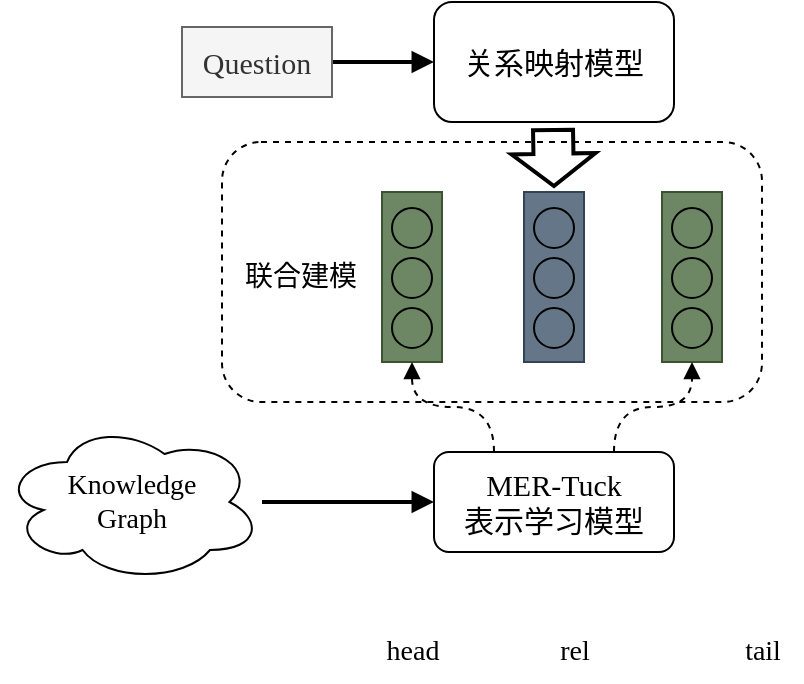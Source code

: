 <mxfile version="20.5.1" type="github">
  <diagram id="IfTFJkg9AgPDvEeqJ4sV" name="第 1 页">
    <mxGraphModel dx="1094" dy="744" grid="1" gridSize="10" guides="1" tooltips="1" connect="1" arrows="1" fold="1" page="1" pageScale="1" pageWidth="827" pageHeight="1169" math="0" shadow="0">
      <root>
        <mxCell id="0" />
        <mxCell id="1" parent="0" />
        <mxCell id="3BbyAPpDiJHyQR64XtiH-46" value="" style="rounded=1;whiteSpace=wrap;html=1;strokeColor=#000000;fontFamily=Times New Roman;fontSize=14;dashed=1;" vertex="1" parent="1">
          <mxGeometry x="220" y="230" width="270" height="130" as="geometry" />
        </mxCell>
        <mxCell id="3BbyAPpDiJHyQR64XtiH-26" value="" style="group;fillColor=#6d8764;strokeColor=#3A5431;fontColor=#ffffff;fontFamily=Times New Roman;" vertex="1" connectable="0" parent="1">
          <mxGeometry x="300" y="255" width="30" height="85" as="geometry" />
        </mxCell>
        <mxCell id="3BbyAPpDiJHyQR64XtiH-2" value="" style="rounded=0;whiteSpace=wrap;html=1;fillColor=#6d8764;strokeColor=#3A5431;fontColor=#ffffff;fontFamily=Times New Roman;" vertex="1" parent="3BbyAPpDiJHyQR64XtiH-26">
          <mxGeometry width="30" height="85" as="geometry" />
        </mxCell>
        <mxCell id="3BbyAPpDiJHyQR64XtiH-5" value="" style="ellipse;whiteSpace=wrap;html=1;aspect=fixed;fillColor=#6d8764;fontColor=#ffffff;strokeColor=#000000;fontFamily=Times New Roman;" vertex="1" parent="3BbyAPpDiJHyQR64XtiH-26">
          <mxGeometry x="5" y="8" width="20" height="20" as="geometry" />
        </mxCell>
        <mxCell id="3BbyAPpDiJHyQR64XtiH-6" value="" style="ellipse;whiteSpace=wrap;html=1;aspect=fixed;fillColor=#6d8764;fontColor=#ffffff;strokeColor=#000000;fontFamily=Times New Roman;" vertex="1" parent="3BbyAPpDiJHyQR64XtiH-26">
          <mxGeometry x="5" y="33" width="20" height="20" as="geometry" />
        </mxCell>
        <mxCell id="3BbyAPpDiJHyQR64XtiH-7" value="" style="ellipse;whiteSpace=wrap;html=1;aspect=fixed;fillColor=#6d8764;fontColor=#ffffff;strokeColor=#000000;fontFamily=Times New Roman;" vertex="1" parent="3BbyAPpDiJHyQR64XtiH-26">
          <mxGeometry x="5" y="58" width="20" height="20" as="geometry" />
        </mxCell>
        <mxCell id="3BbyAPpDiJHyQR64XtiH-27" value="" style="group;fillColor=#647687;strokeColor=#314354;fontFamily=Times New Roman;" vertex="1" connectable="0" parent="1">
          <mxGeometry x="371" y="255" width="30" height="85" as="geometry" />
        </mxCell>
        <mxCell id="3BbyAPpDiJHyQR64XtiH-22" value="" style="rounded=0;whiteSpace=wrap;html=1;fillColor=#647687;strokeColor=#314354;fontFamily=Times New Roman;" vertex="1" parent="3BbyAPpDiJHyQR64XtiH-27">
          <mxGeometry width="30" height="85" as="geometry" />
        </mxCell>
        <mxCell id="3BbyAPpDiJHyQR64XtiH-23" value="" style="ellipse;whiteSpace=wrap;html=1;aspect=fixed;fillColor=#647687;strokeColor=#000000;fontFamily=Times New Roman;" vertex="1" parent="3BbyAPpDiJHyQR64XtiH-27">
          <mxGeometry x="5" y="8" width="20" height="20" as="geometry" />
        </mxCell>
        <mxCell id="3BbyAPpDiJHyQR64XtiH-24" value="" style="ellipse;whiteSpace=wrap;html=1;aspect=fixed;fillColor=#647687;strokeColor=#000000;fontFamily=Times New Roman;" vertex="1" parent="3BbyAPpDiJHyQR64XtiH-27">
          <mxGeometry x="5" y="33" width="20" height="20" as="geometry" />
        </mxCell>
        <mxCell id="3BbyAPpDiJHyQR64XtiH-25" value="" style="ellipse;whiteSpace=wrap;html=1;aspect=fixed;fillColor=#647687;strokeColor=#000000;fontFamily=Times New Roman;" vertex="1" parent="3BbyAPpDiJHyQR64XtiH-27">
          <mxGeometry x="5" y="58" width="20" height="20" as="geometry" />
        </mxCell>
        <mxCell id="3BbyAPpDiJHyQR64XtiH-28" value="" style="group;fillColor=#6d8764;strokeColor=#3A5431;fontFamily=Times New Roman;" vertex="1" connectable="0" parent="1">
          <mxGeometry x="440" y="255" width="30" height="85" as="geometry" />
        </mxCell>
        <mxCell id="3BbyAPpDiJHyQR64XtiH-29" value="" style="rounded=0;whiteSpace=wrap;html=1;fillColor=#6d8764;strokeColor=#3A5431;fontFamily=Times New Roman;" vertex="1" parent="3BbyAPpDiJHyQR64XtiH-28">
          <mxGeometry width="30" height="85" as="geometry" />
        </mxCell>
        <mxCell id="3BbyAPpDiJHyQR64XtiH-30" value="" style="ellipse;whiteSpace=wrap;html=1;aspect=fixed;fillColor=#6d8764;strokeColor=#000000;fontFamily=Times New Roman;" vertex="1" parent="3BbyAPpDiJHyQR64XtiH-28">
          <mxGeometry x="5" y="8" width="20" height="20" as="geometry" />
        </mxCell>
        <mxCell id="3BbyAPpDiJHyQR64XtiH-31" value="" style="ellipse;whiteSpace=wrap;html=1;aspect=fixed;fillColor=#6d8764;strokeColor=#000000;fontFamily=Times New Roman;" vertex="1" parent="3BbyAPpDiJHyQR64XtiH-28">
          <mxGeometry x="5" y="33" width="20" height="20" as="geometry" />
        </mxCell>
        <mxCell id="3BbyAPpDiJHyQR64XtiH-32" value="" style="ellipse;whiteSpace=wrap;html=1;aspect=fixed;fillColor=#6d8764;strokeColor=#000000;fontFamily=Times New Roman;" vertex="1" parent="3BbyAPpDiJHyQR64XtiH-28">
          <mxGeometry x="5" y="58" width="20" height="20" as="geometry" />
        </mxCell>
        <mxCell id="3BbyAPpDiJHyQR64XtiH-37" value="" style="edgeStyle=orthogonalEdgeStyle;rounded=0;orthogonalLoop=1;jettySize=auto;html=1;fontFamily=Times New Roman;endArrow=block;endFill=1;strokeWidth=2;" edge="1" parent="1" source="3BbyAPpDiJHyQR64XtiH-35" target="3BbyAPpDiJHyQR64XtiH-36">
          <mxGeometry relative="1" as="geometry" />
        </mxCell>
        <mxCell id="3BbyAPpDiJHyQR64XtiH-35" value="Knowledge &lt;br&gt;Graph" style="ellipse;shape=cloud;whiteSpace=wrap;html=1;strokeColor=#000000;fontFamily=Times New Roman;fontSize=14;" vertex="1" parent="1">
          <mxGeometry x="110" y="370" width="130" height="80" as="geometry" />
        </mxCell>
        <mxCell id="3BbyAPpDiJHyQR64XtiH-50" style="edgeStyle=orthogonalEdgeStyle;rounded=0;orthogonalLoop=1;jettySize=auto;html=1;exitX=0.25;exitY=0;exitDx=0;exitDy=0;entryX=0.5;entryY=1;entryDx=0;entryDy=0;strokeWidth=1;fontFamily=Times New Roman;fontSize=14;endArrow=block;endFill=1;curved=1;dashed=1;" edge="1" parent="1" source="3BbyAPpDiJHyQR64XtiH-36" target="3BbyAPpDiJHyQR64XtiH-2">
          <mxGeometry relative="1" as="geometry" />
        </mxCell>
        <mxCell id="3BbyAPpDiJHyQR64XtiH-51" style="edgeStyle=orthogonalEdgeStyle;rounded=0;orthogonalLoop=1;jettySize=auto;html=1;exitX=0.75;exitY=0;exitDx=0;exitDy=0;entryX=0.5;entryY=1;entryDx=0;entryDy=0;strokeWidth=1;fontFamily=Times New Roman;fontSize=14;endArrow=block;endFill=1;curved=1;dashed=1;" edge="1" parent="1" source="3BbyAPpDiJHyQR64XtiH-36" target="3BbyAPpDiJHyQR64XtiH-29">
          <mxGeometry relative="1" as="geometry" />
        </mxCell>
        <mxCell id="3BbyAPpDiJHyQR64XtiH-36" value="MER-Tuck&lt;br&gt;表示学习模型" style="rounded=1;whiteSpace=wrap;html=1;strokeColor=#000000;fontFamily=Times New Roman;fontSize=15;" vertex="1" parent="1">
          <mxGeometry x="326" y="385" width="120" height="50" as="geometry" />
        </mxCell>
        <mxCell id="3BbyAPpDiJHyQR64XtiH-38" value="&lt;font style=&quot;font-size: 15px;&quot;&gt;关系映射模型&lt;/font&gt;" style="rounded=1;whiteSpace=wrap;html=1;strokeColor=#000000;fontFamily=Times New Roman;" vertex="1" parent="1">
          <mxGeometry x="326" y="160" width="120" height="60" as="geometry" />
        </mxCell>
        <mxCell id="3BbyAPpDiJHyQR64XtiH-40" value="" style="edgeStyle=orthogonalEdgeStyle;rounded=0;orthogonalLoop=1;jettySize=auto;html=1;fontFamily=Times New Roman;endArrow=block;endFill=1;strokeWidth=2;" edge="1" parent="1" source="3BbyAPpDiJHyQR64XtiH-39" target="3BbyAPpDiJHyQR64XtiH-38">
          <mxGeometry relative="1" as="geometry" />
        </mxCell>
        <mxCell id="3BbyAPpDiJHyQR64XtiH-39" value="&lt;font style=&quot;font-size: 15px;&quot;&gt;Question&lt;/font&gt;" style="rounded=0;whiteSpace=wrap;html=1;strokeColor=#666666;fillColor=#f5f5f5;fontColor=#333333;fontFamily=Times New Roman;" vertex="1" parent="1">
          <mxGeometry x="200" y="172.5" width="75" height="35" as="geometry" />
        </mxCell>
        <mxCell id="3BbyAPpDiJHyQR64XtiH-47" value="联合建模" style="text;html=1;align=center;verticalAlign=middle;resizable=0;points=[];autosize=1;strokeColor=none;fillColor=none;fontSize=14;fontFamily=Times New Roman;" vertex="1" parent="1">
          <mxGeometry x="219" y="282.5" width="80" height="30" as="geometry" />
        </mxCell>
        <mxCell id="3BbyAPpDiJHyQR64XtiH-54" value="" style="shape=flexArrow;endArrow=classic;html=1;rounded=0;strokeWidth=2;fontFamily=Times New Roman;fontSize=14;curved=1;width=19;endSize=4.72;" edge="1" parent="1">
          <mxGeometry width="50" height="50" relative="1" as="geometry">
            <mxPoint x="385.5" y="223" as="sourcePoint" />
            <mxPoint x="386" y="253" as="targetPoint" />
          </mxGeometry>
        </mxCell>
        <mxCell id="3BbyAPpDiJHyQR64XtiH-55" value="head" style="text;html=1;align=center;verticalAlign=middle;resizable=0;points=[];autosize=1;strokeColor=none;fillColor=none;fontSize=14;fontFamily=Times New Roman;" vertex="1" parent="1">
          <mxGeometry x="290" y="470" width="50" height="30" as="geometry" />
        </mxCell>
        <mxCell id="3BbyAPpDiJHyQR64XtiH-56" value="rel" style="text;html=1;align=center;verticalAlign=middle;resizable=0;points=[];autosize=1;strokeColor=none;fillColor=none;fontSize=14;fontFamily=Times New Roman;" vertex="1" parent="1">
          <mxGeometry x="376" y="470" width="40" height="30" as="geometry" />
        </mxCell>
        <mxCell id="3BbyAPpDiJHyQR64XtiH-57" value="tail" style="text;html=1;align=center;verticalAlign=middle;resizable=0;points=[];autosize=1;strokeColor=none;fillColor=none;fontSize=14;fontFamily=Times New Roman;" vertex="1" parent="1">
          <mxGeometry x="470" y="470" width="40" height="30" as="geometry" />
        </mxCell>
      </root>
    </mxGraphModel>
  </diagram>
</mxfile>
